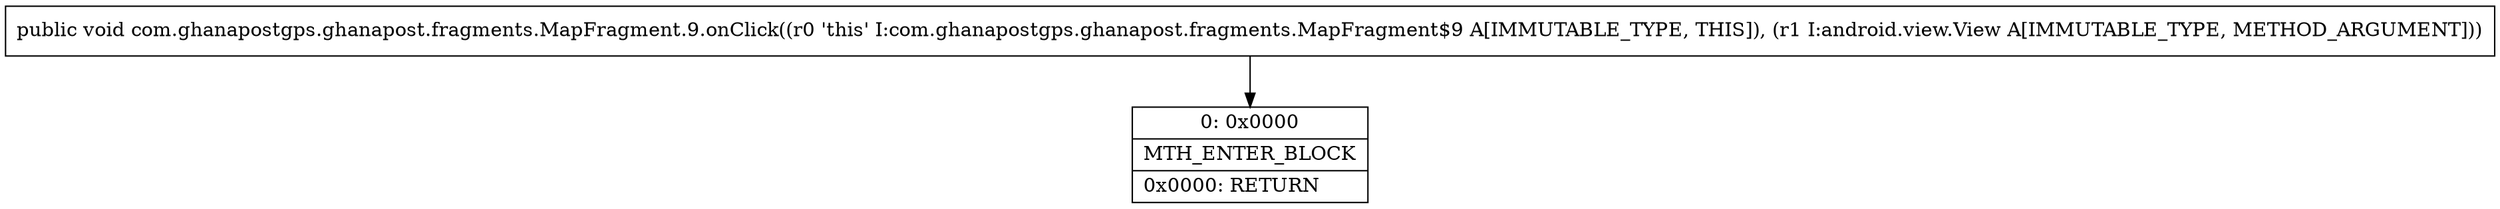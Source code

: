 digraph "CFG forcom.ghanapostgps.ghanapost.fragments.MapFragment.9.onClick(Landroid\/view\/View;)V" {
Node_0 [shape=record,label="{0\:\ 0x0000|MTH_ENTER_BLOCK\l|0x0000: RETURN   \l}"];
MethodNode[shape=record,label="{public void com.ghanapostgps.ghanapost.fragments.MapFragment.9.onClick((r0 'this' I:com.ghanapostgps.ghanapost.fragments.MapFragment$9 A[IMMUTABLE_TYPE, THIS]), (r1 I:android.view.View A[IMMUTABLE_TYPE, METHOD_ARGUMENT])) }"];
MethodNode -> Node_0;
}

